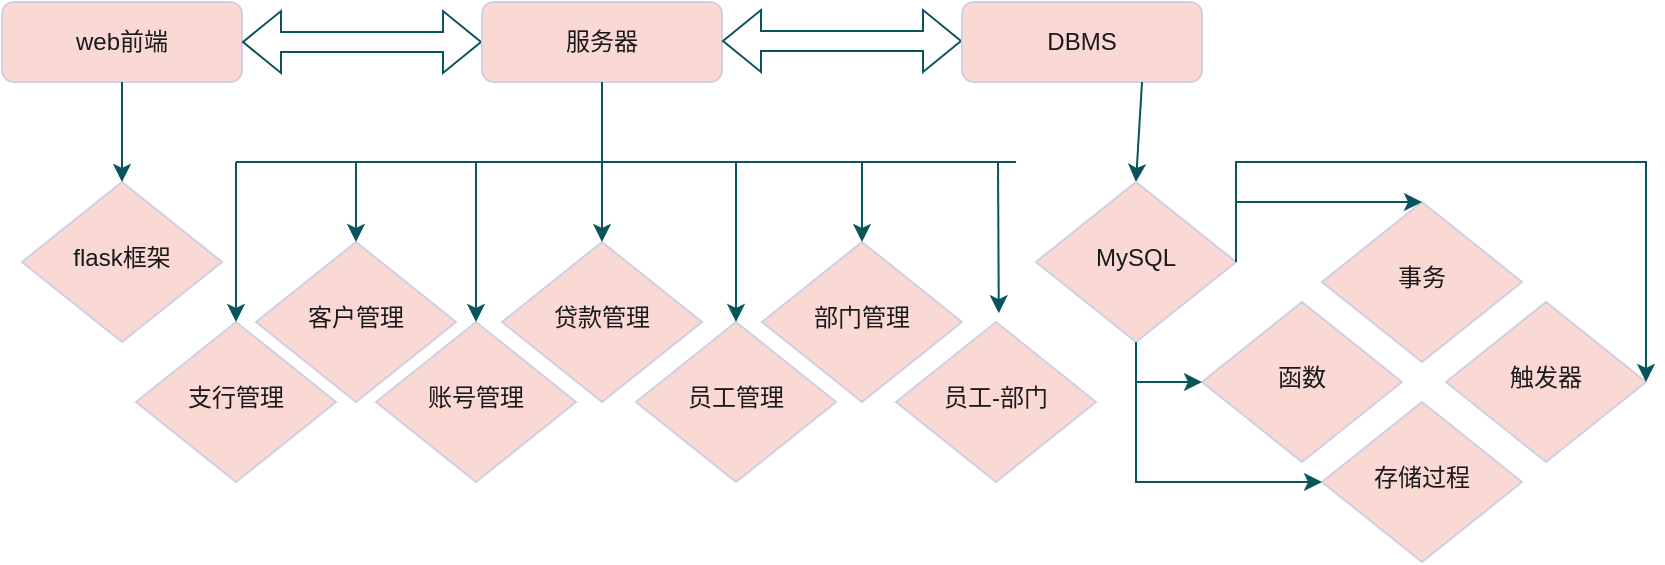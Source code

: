 <mxfile version="24.4.13" type="device">
  <diagram id="C5RBs43oDa-KdzZeNtuy" name="Page-1">
    <mxGraphModel dx="763" dy="518" grid="1" gridSize="10" guides="1" tooltips="1" connect="1" arrows="1" fold="1" page="1" pageScale="1" pageWidth="827" pageHeight="1169" math="0" shadow="0">
      <root>
        <mxCell id="WIyWlLk6GJQsqaUBKTNV-0" />
        <mxCell id="WIyWlLk6GJQsqaUBKTNV-1" parent="WIyWlLk6GJQsqaUBKTNV-0" />
        <mxCell id="WIyWlLk6GJQsqaUBKTNV-3" value="web前端" style="rounded=1;whiteSpace=wrap;html=1;fontSize=12;glass=0;strokeWidth=1;shadow=0;labelBackgroundColor=none;fillColor=#FAD9D5;strokeColor=#D0CEE2;fontColor=#1A1A1A;" parent="WIyWlLk6GJQsqaUBKTNV-1" vertex="1">
          <mxGeometry x="113" y="80" width="120" height="40" as="geometry" />
        </mxCell>
        <mxCell id="WIyWlLk6GJQsqaUBKTNV-6" value="flask框架" style="rhombus;whiteSpace=wrap;html=1;shadow=0;fontFamily=Helvetica;fontSize=12;align=center;strokeWidth=1;spacing=6;spacingTop=-4;labelBackgroundColor=none;fillColor=#FAD9D5;strokeColor=#D0CEE2;fontColor=#1A1A1A;" parent="WIyWlLk6GJQsqaUBKTNV-1" vertex="1">
          <mxGeometry x="123" y="170" width="100" height="80" as="geometry" />
        </mxCell>
        <mxCell id="X0T072CZW5eZOwlidQf6-1" value="" style="shape=flexArrow;endArrow=classic;startArrow=classic;html=1;rounded=0;strokeColor=#09555B;fontColor=#1A1A1A;exitX=1;exitY=0.5;exitDx=0;exitDy=0;" edge="1" parent="WIyWlLk6GJQsqaUBKTNV-1" source="WIyWlLk6GJQsqaUBKTNV-3">
          <mxGeometry width="100" height="100" relative="1" as="geometry">
            <mxPoint x="267" y="160" as="sourcePoint" />
            <mxPoint x="353" y="100" as="targetPoint" />
          </mxGeometry>
        </mxCell>
        <mxCell id="X0T072CZW5eZOwlidQf6-3" value="" style="endArrow=classic;html=1;rounded=0;strokeColor=#09555B;fontColor=#1A1A1A;exitX=0.5;exitY=1;exitDx=0;exitDy=0;entryX=0.5;entryY=0;entryDx=0;entryDy=0;" edge="1" parent="WIyWlLk6GJQsqaUBKTNV-1" source="WIyWlLk6GJQsqaUBKTNV-3" target="WIyWlLk6GJQsqaUBKTNV-6">
          <mxGeometry width="50" height="50" relative="1" as="geometry">
            <mxPoint x="73" y="120" as="sourcePoint" />
            <mxPoint x="433" y="310" as="targetPoint" />
            <Array as="points" />
          </mxGeometry>
        </mxCell>
        <mxCell id="X0T072CZW5eZOwlidQf6-4" value="服务器" style="rounded=1;whiteSpace=wrap;html=1;fontSize=12;glass=0;strokeWidth=1;shadow=0;labelBackgroundColor=none;fillColor=#FAD9D5;strokeColor=#D0CEE2;fontColor=#1A1A1A;" vertex="1" parent="WIyWlLk6GJQsqaUBKTNV-1">
          <mxGeometry x="353" y="80" width="120" height="40" as="geometry" />
        </mxCell>
        <mxCell id="X0T072CZW5eZOwlidQf6-5" value="贷款管理" style="rhombus;whiteSpace=wrap;html=1;shadow=0;fontFamily=Helvetica;fontSize=12;align=center;strokeWidth=1;spacing=6;spacingTop=-4;labelBackgroundColor=none;fillColor=#FAD9D5;strokeColor=#D0CEE2;fontColor=#1A1A1A;" vertex="1" parent="WIyWlLk6GJQsqaUBKTNV-1">
          <mxGeometry x="363" y="200" width="100" height="80" as="geometry" />
        </mxCell>
        <mxCell id="X0T072CZW5eZOwlidQf6-6" value="" style="endArrow=classic;html=1;rounded=0;strokeColor=#09555B;fontColor=#1A1A1A;exitX=0.5;exitY=1;exitDx=0;exitDy=0;entryX=0.5;entryY=0;entryDx=0;entryDy=0;" edge="1" parent="WIyWlLk6GJQsqaUBKTNV-1" target="X0T072CZW5eZOwlidQf6-5">
          <mxGeometry width="50" height="50" relative="1" as="geometry">
            <mxPoint x="413" y="120" as="sourcePoint" />
            <mxPoint x="773" y="310" as="targetPoint" />
          </mxGeometry>
        </mxCell>
        <mxCell id="X0T072CZW5eZOwlidQf6-13" value="" style="endArrow=none;html=1;rounded=0;strokeColor=#09555B;fontColor=#1A1A1A;" edge="1" parent="WIyWlLk6GJQsqaUBKTNV-1">
          <mxGeometry width="50" height="50" relative="1" as="geometry">
            <mxPoint x="230" y="160" as="sourcePoint" />
            <mxPoint x="620" y="160" as="targetPoint" />
          </mxGeometry>
        </mxCell>
        <mxCell id="X0T072CZW5eZOwlidQf6-14" value="支行管理" style="rhombus;whiteSpace=wrap;html=1;shadow=0;fontFamily=Helvetica;fontSize=12;align=center;strokeWidth=1;spacing=6;spacingTop=-4;labelBackgroundColor=none;fillColor=#FAD9D5;strokeColor=#D0CEE2;fontColor=#1A1A1A;" vertex="1" parent="WIyWlLk6GJQsqaUBKTNV-1">
          <mxGeometry x="180" y="240" width="100" height="80" as="geometry" />
        </mxCell>
        <mxCell id="X0T072CZW5eZOwlidQf6-15" value="客户管理" style="rhombus;whiteSpace=wrap;html=1;shadow=0;fontFamily=Helvetica;fontSize=12;align=center;strokeWidth=1;spacing=6;spacingTop=-4;labelBackgroundColor=none;fillColor=#FAD9D5;strokeColor=#D0CEE2;fontColor=#1A1A1A;" vertex="1" parent="WIyWlLk6GJQsqaUBKTNV-1">
          <mxGeometry x="240" y="200" width="100" height="80" as="geometry" />
        </mxCell>
        <mxCell id="X0T072CZW5eZOwlidQf6-16" value="账号管理" style="rhombus;whiteSpace=wrap;html=1;shadow=0;fontFamily=Helvetica;fontSize=12;align=center;strokeWidth=1;spacing=6;spacingTop=-4;labelBackgroundColor=none;fillColor=#FAD9D5;strokeColor=#D0CEE2;fontColor=#1A1A1A;" vertex="1" parent="WIyWlLk6GJQsqaUBKTNV-1">
          <mxGeometry x="300" y="240" width="100" height="80" as="geometry" />
        </mxCell>
        <mxCell id="X0T072CZW5eZOwlidQf6-17" value="" style="endArrow=none;html=1;rounded=0;strokeColor=#09555B;fontColor=#1A1A1A;exitX=0.5;exitY=0;exitDx=0;exitDy=0;endFill=0;startArrow=classic;startFill=1;" edge="1" parent="WIyWlLk6GJQsqaUBKTNV-1" source="X0T072CZW5eZOwlidQf6-14">
          <mxGeometry width="50" height="50" relative="1" as="geometry">
            <mxPoint x="323" y="320" as="sourcePoint" />
            <mxPoint x="230" y="160" as="targetPoint" />
          </mxGeometry>
        </mxCell>
        <mxCell id="X0T072CZW5eZOwlidQf6-18" value="" style="endArrow=none;html=1;rounded=0;strokeColor=#09555B;fontColor=#1A1A1A;exitX=0.5;exitY=0;exitDx=0;exitDy=0;endFill=0;startArrow=classic;startFill=1;" edge="1" parent="WIyWlLk6GJQsqaUBKTNV-1" source="X0T072CZW5eZOwlidQf6-15">
          <mxGeometry width="50" height="50" relative="1" as="geometry">
            <mxPoint x="212.5" y="200" as="sourcePoint" />
            <mxPoint x="290" y="160" as="targetPoint" />
          </mxGeometry>
        </mxCell>
        <mxCell id="X0T072CZW5eZOwlidQf6-19" value="" style="endArrow=none;html=1;rounded=0;strokeColor=#09555B;fontColor=#1A1A1A;exitX=0.5;exitY=0;exitDx=0;exitDy=0;endFill=0;startArrow=classic;startFill=1;" edge="1" parent="WIyWlLk6GJQsqaUBKTNV-1" source="X0T072CZW5eZOwlidQf6-16">
          <mxGeometry width="50" height="50" relative="1" as="geometry">
            <mxPoint x="312.5" y="200" as="sourcePoint" />
            <mxPoint x="350" y="160" as="targetPoint" />
          </mxGeometry>
        </mxCell>
        <mxCell id="X0T072CZW5eZOwlidQf6-20" value="员工管理" style="rhombus;whiteSpace=wrap;html=1;shadow=0;fontFamily=Helvetica;fontSize=12;align=center;strokeWidth=1;spacing=6;spacingTop=-4;labelBackgroundColor=none;fillColor=#FAD9D5;strokeColor=#D0CEE2;fontColor=#1A1A1A;" vertex="1" parent="WIyWlLk6GJQsqaUBKTNV-1">
          <mxGeometry x="430" y="240" width="100" height="80" as="geometry" />
        </mxCell>
        <mxCell id="X0T072CZW5eZOwlidQf6-21" value="" style="endArrow=none;html=1;rounded=0;strokeColor=#09555B;fontColor=#1A1A1A;exitX=0.5;exitY=0;exitDx=0;exitDy=0;endFill=0;startArrow=classic;startFill=1;" edge="1" parent="WIyWlLk6GJQsqaUBKTNV-1" source="X0T072CZW5eZOwlidQf6-20">
          <mxGeometry width="50" height="50" relative="1" as="geometry">
            <mxPoint x="512.5" y="200" as="sourcePoint" />
            <mxPoint x="480" y="160" as="targetPoint" />
          </mxGeometry>
        </mxCell>
        <mxCell id="X0T072CZW5eZOwlidQf6-22" value="部门管理" style="rhombus;whiteSpace=wrap;html=1;shadow=0;fontFamily=Helvetica;fontSize=12;align=center;strokeWidth=1;spacing=6;spacingTop=-4;labelBackgroundColor=none;fillColor=#FAD9D5;strokeColor=#D0CEE2;fontColor=#1A1A1A;" vertex="1" parent="WIyWlLk6GJQsqaUBKTNV-1">
          <mxGeometry x="493" y="200" width="100" height="80" as="geometry" />
        </mxCell>
        <mxCell id="X0T072CZW5eZOwlidQf6-23" value="" style="endArrow=none;html=1;rounded=0;strokeColor=#09555B;fontColor=#1A1A1A;exitX=0.5;exitY=0;exitDx=0;exitDy=0;endFill=0;startArrow=classic;startFill=1;" edge="1" parent="WIyWlLk6GJQsqaUBKTNV-1" source="X0T072CZW5eZOwlidQf6-22">
          <mxGeometry width="50" height="50" relative="1" as="geometry">
            <mxPoint x="612.5" y="200" as="sourcePoint" />
            <mxPoint x="543" y="160" as="targetPoint" />
          </mxGeometry>
        </mxCell>
        <mxCell id="X0T072CZW5eZOwlidQf6-24" value="员工-部门" style="rhombus;whiteSpace=wrap;html=1;shadow=0;fontFamily=Helvetica;fontSize=12;align=center;strokeWidth=1;spacing=6;spacingTop=-4;labelBackgroundColor=none;fillColor=#FAD9D5;strokeColor=#D0CEE2;fontColor=#1A1A1A;" vertex="1" parent="WIyWlLk6GJQsqaUBKTNV-1">
          <mxGeometry x="560" y="240" width="100" height="80" as="geometry" />
        </mxCell>
        <mxCell id="X0T072CZW5eZOwlidQf6-25" value="" style="endArrow=none;html=1;rounded=0;strokeColor=#09555B;fontColor=#1A1A1A;exitX=0.514;exitY=-0.055;exitDx=0;exitDy=0;endFill=0;startArrow=classic;startFill=1;exitPerimeter=0;" edge="1" parent="WIyWlLk6GJQsqaUBKTNV-1" source="X0T072CZW5eZOwlidQf6-24">
          <mxGeometry width="50" height="50" relative="1" as="geometry">
            <mxPoint x="619.66" y="240" as="sourcePoint" />
            <mxPoint x="611" y="160" as="targetPoint" />
          </mxGeometry>
        </mxCell>
        <mxCell id="X0T072CZW5eZOwlidQf6-26" value="" style="shape=flexArrow;endArrow=classic;startArrow=classic;html=1;rounded=0;strokeColor=#09555B;fontColor=#1A1A1A;exitX=1;exitY=0.5;exitDx=0;exitDy=0;" edge="1" parent="WIyWlLk6GJQsqaUBKTNV-1">
          <mxGeometry width="100" height="100" relative="1" as="geometry">
            <mxPoint x="473" y="99.5" as="sourcePoint" />
            <mxPoint x="593" y="99.5" as="targetPoint" />
          </mxGeometry>
        </mxCell>
        <mxCell id="X0T072CZW5eZOwlidQf6-27" value="DBMS" style="rounded=1;whiteSpace=wrap;html=1;fontSize=12;glass=0;strokeWidth=1;shadow=0;labelBackgroundColor=none;fillColor=#FAD9D5;strokeColor=#D0CEE2;fontColor=#1A1A1A;" vertex="1" parent="WIyWlLk6GJQsqaUBKTNV-1">
          <mxGeometry x="593" y="80" width="120" height="40" as="geometry" />
        </mxCell>
        <mxCell id="X0T072CZW5eZOwlidQf6-28" value="" style="endArrow=classic;html=1;rounded=0;strokeColor=#09555B;fontColor=#1A1A1A;exitX=0.75;exitY=1;exitDx=0;exitDy=0;entryX=0.5;entryY=0;entryDx=0;entryDy=0;" edge="1" parent="WIyWlLk6GJQsqaUBKTNV-1" source="X0T072CZW5eZOwlidQf6-27" target="X0T072CZW5eZOwlidQf6-29">
          <mxGeometry width="50" height="50" relative="1" as="geometry">
            <mxPoint x="513" y="320" as="sourcePoint" />
            <mxPoint x="833" y="200" as="targetPoint" />
            <Array as="points" />
          </mxGeometry>
        </mxCell>
        <mxCell id="X0T072CZW5eZOwlidQf6-29" value="MySQL" style="rhombus;whiteSpace=wrap;html=1;shadow=0;fontFamily=Helvetica;fontSize=12;align=center;strokeWidth=1;spacing=6;spacingTop=-4;labelBackgroundColor=none;fillColor=#FAD9D5;strokeColor=#D0CEE2;fontColor=#1A1A1A;" vertex="1" parent="WIyWlLk6GJQsqaUBKTNV-1">
          <mxGeometry x="630" y="170" width="100" height="80" as="geometry" />
        </mxCell>
        <mxCell id="X0T072CZW5eZOwlidQf6-35" value="存储过程" style="rhombus;whiteSpace=wrap;html=1;shadow=0;fontFamily=Helvetica;fontSize=12;align=center;strokeWidth=1;spacing=6;spacingTop=-4;labelBackgroundColor=none;fillColor=#FAD9D5;strokeColor=#D0CEE2;fontColor=#1A1A1A;" vertex="1" parent="WIyWlLk6GJQsqaUBKTNV-1">
          <mxGeometry x="773" y="280" width="100" height="80" as="geometry" />
        </mxCell>
        <mxCell id="X0T072CZW5eZOwlidQf6-36" value="函数" style="rhombus;whiteSpace=wrap;html=1;shadow=0;fontFamily=Helvetica;fontSize=12;align=center;strokeWidth=1;spacing=6;spacingTop=-4;labelBackgroundColor=none;fillColor=#FAD9D5;strokeColor=#D0CEE2;fontColor=#1A1A1A;" vertex="1" parent="WIyWlLk6GJQsqaUBKTNV-1">
          <mxGeometry x="713" y="230" width="100" height="80" as="geometry" />
        </mxCell>
        <mxCell id="X0T072CZW5eZOwlidQf6-37" value="触发器" style="rhombus;whiteSpace=wrap;html=1;shadow=0;fontFamily=Helvetica;fontSize=12;align=center;strokeWidth=1;spacing=6;spacingTop=-4;labelBackgroundColor=none;fillColor=#FAD9D5;strokeColor=#D0CEE2;fontColor=#1A1A1A;" vertex="1" parent="WIyWlLk6GJQsqaUBKTNV-1">
          <mxGeometry x="835" y="230" width="100" height="80" as="geometry" />
        </mxCell>
        <mxCell id="X0T072CZW5eZOwlidQf6-40" value="事务" style="rhombus;whiteSpace=wrap;html=1;shadow=0;fontFamily=Helvetica;fontSize=12;align=center;strokeWidth=1;spacing=6;spacingTop=-4;labelBackgroundColor=none;fillColor=#FAD9D5;strokeColor=#D0CEE2;fontColor=#1A1A1A;" vertex="1" parent="WIyWlLk6GJQsqaUBKTNV-1">
          <mxGeometry x="773" y="180" width="100" height="80" as="geometry" />
        </mxCell>
        <mxCell id="X0T072CZW5eZOwlidQf6-41" value="" style="endArrow=classic;html=1;rounded=0;strokeColor=#09555B;fontColor=#1A1A1A;exitX=0.5;exitY=1;exitDx=0;exitDy=0;entryX=0;entryY=0.5;entryDx=0;entryDy=0;" edge="1" parent="WIyWlLk6GJQsqaUBKTNV-1" source="X0T072CZW5eZOwlidQf6-29" target="X0T072CZW5eZOwlidQf6-36">
          <mxGeometry width="50" height="50" relative="1" as="geometry">
            <mxPoint x="660" y="220" as="sourcePoint" />
            <mxPoint x="710" y="170" as="targetPoint" />
            <Array as="points">
              <mxPoint x="680" y="270" />
            </Array>
          </mxGeometry>
        </mxCell>
        <mxCell id="X0T072CZW5eZOwlidQf6-42" value="" style="endArrow=classic;html=1;rounded=0;strokeColor=#09555B;fontColor=#1A1A1A;exitX=1;exitY=0.5;exitDx=0;exitDy=0;entryX=0.5;entryY=0;entryDx=0;entryDy=0;" edge="1" parent="WIyWlLk6GJQsqaUBKTNV-1" source="X0T072CZW5eZOwlidQf6-29" target="X0T072CZW5eZOwlidQf6-40">
          <mxGeometry width="50" height="50" relative="1" as="geometry">
            <mxPoint x="660" y="220" as="sourcePoint" />
            <mxPoint x="710" y="170" as="targetPoint" />
            <Array as="points">
              <mxPoint x="730" y="180" />
            </Array>
          </mxGeometry>
        </mxCell>
        <mxCell id="X0T072CZW5eZOwlidQf6-43" value="" style="endArrow=classic;html=1;rounded=0;strokeColor=#09555B;fontColor=#1A1A1A;entryX=0;entryY=0.5;entryDx=0;entryDy=0;" edge="1" parent="WIyWlLk6GJQsqaUBKTNV-1" target="X0T072CZW5eZOwlidQf6-35">
          <mxGeometry width="50" height="50" relative="1" as="geometry">
            <mxPoint x="680" y="270" as="sourcePoint" />
            <mxPoint x="710" y="170" as="targetPoint" />
            <Array as="points">
              <mxPoint x="680" y="320" />
            </Array>
          </mxGeometry>
        </mxCell>
        <mxCell id="X0T072CZW5eZOwlidQf6-44" value="" style="endArrow=classic;html=1;rounded=0;strokeColor=#09555B;fontColor=#1A1A1A;entryX=1;entryY=0.5;entryDx=0;entryDy=0;endFill=1;" edge="1" parent="WIyWlLk6GJQsqaUBKTNV-1" target="X0T072CZW5eZOwlidQf6-37">
          <mxGeometry width="50" height="50" relative="1" as="geometry">
            <mxPoint x="730" y="180" as="sourcePoint" />
            <mxPoint x="710" y="170" as="targetPoint" />
            <Array as="points">
              <mxPoint x="730" y="160" />
              <mxPoint x="935" y="160" />
            </Array>
          </mxGeometry>
        </mxCell>
      </root>
    </mxGraphModel>
  </diagram>
</mxfile>
